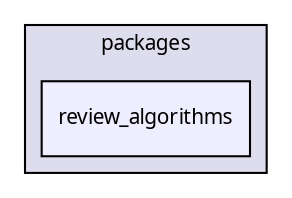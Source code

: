 digraph "packages/review/packages/review_algorithms/" {
  compound=true
  node [ fontsize="10", fontname="FreeSans.ttf"];
  edge [ labelfontsize="10", labelfontname="FreeSans.ttf"];
  subgraph clusterdir_8e3b842835b5179659f04ffa90356ffc {
    graph [ bgcolor="#ddddee", pencolor="black", label="packages" fontname="FreeSans.ttf", fontsize="10", URL="dir_8e3b842835b5179659f04ffa90356ffc.html"]
  dir_78ba06d4fab9b5ffc58930e5683b19bc [shape=box, label="review_algorithms", style="filled", fillcolor="#eeeeff", pencolor="black", URL="dir_78ba06d4fab9b5ffc58930e5683b19bc.html"];
  }
}
